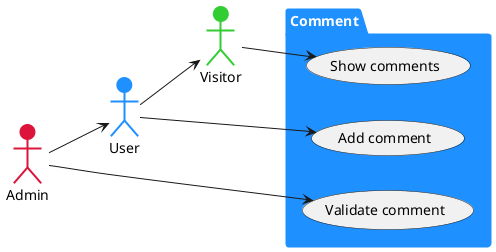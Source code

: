 @startuml
left to right direction
actor Visitor as visitor #limegreen;line:limegreen;line.bold;text:black
actor User as user #dodgerblue;line:dodgerblue;line.bold;text:black
actor Admin as admin #crimson;line:crimson;line.bold;text:black

package Comment #dodgerblue;line:dodgerblue;line.bold;text:white {
  usecase "Show comments" as showComments

  usecase "Add comment" as addComment

  usecase "Validate comment" as validateComment
}

visitor --> showComments

user --> visitor

user --> addComment

admin --> user

admin --> validateComment
@enduml

